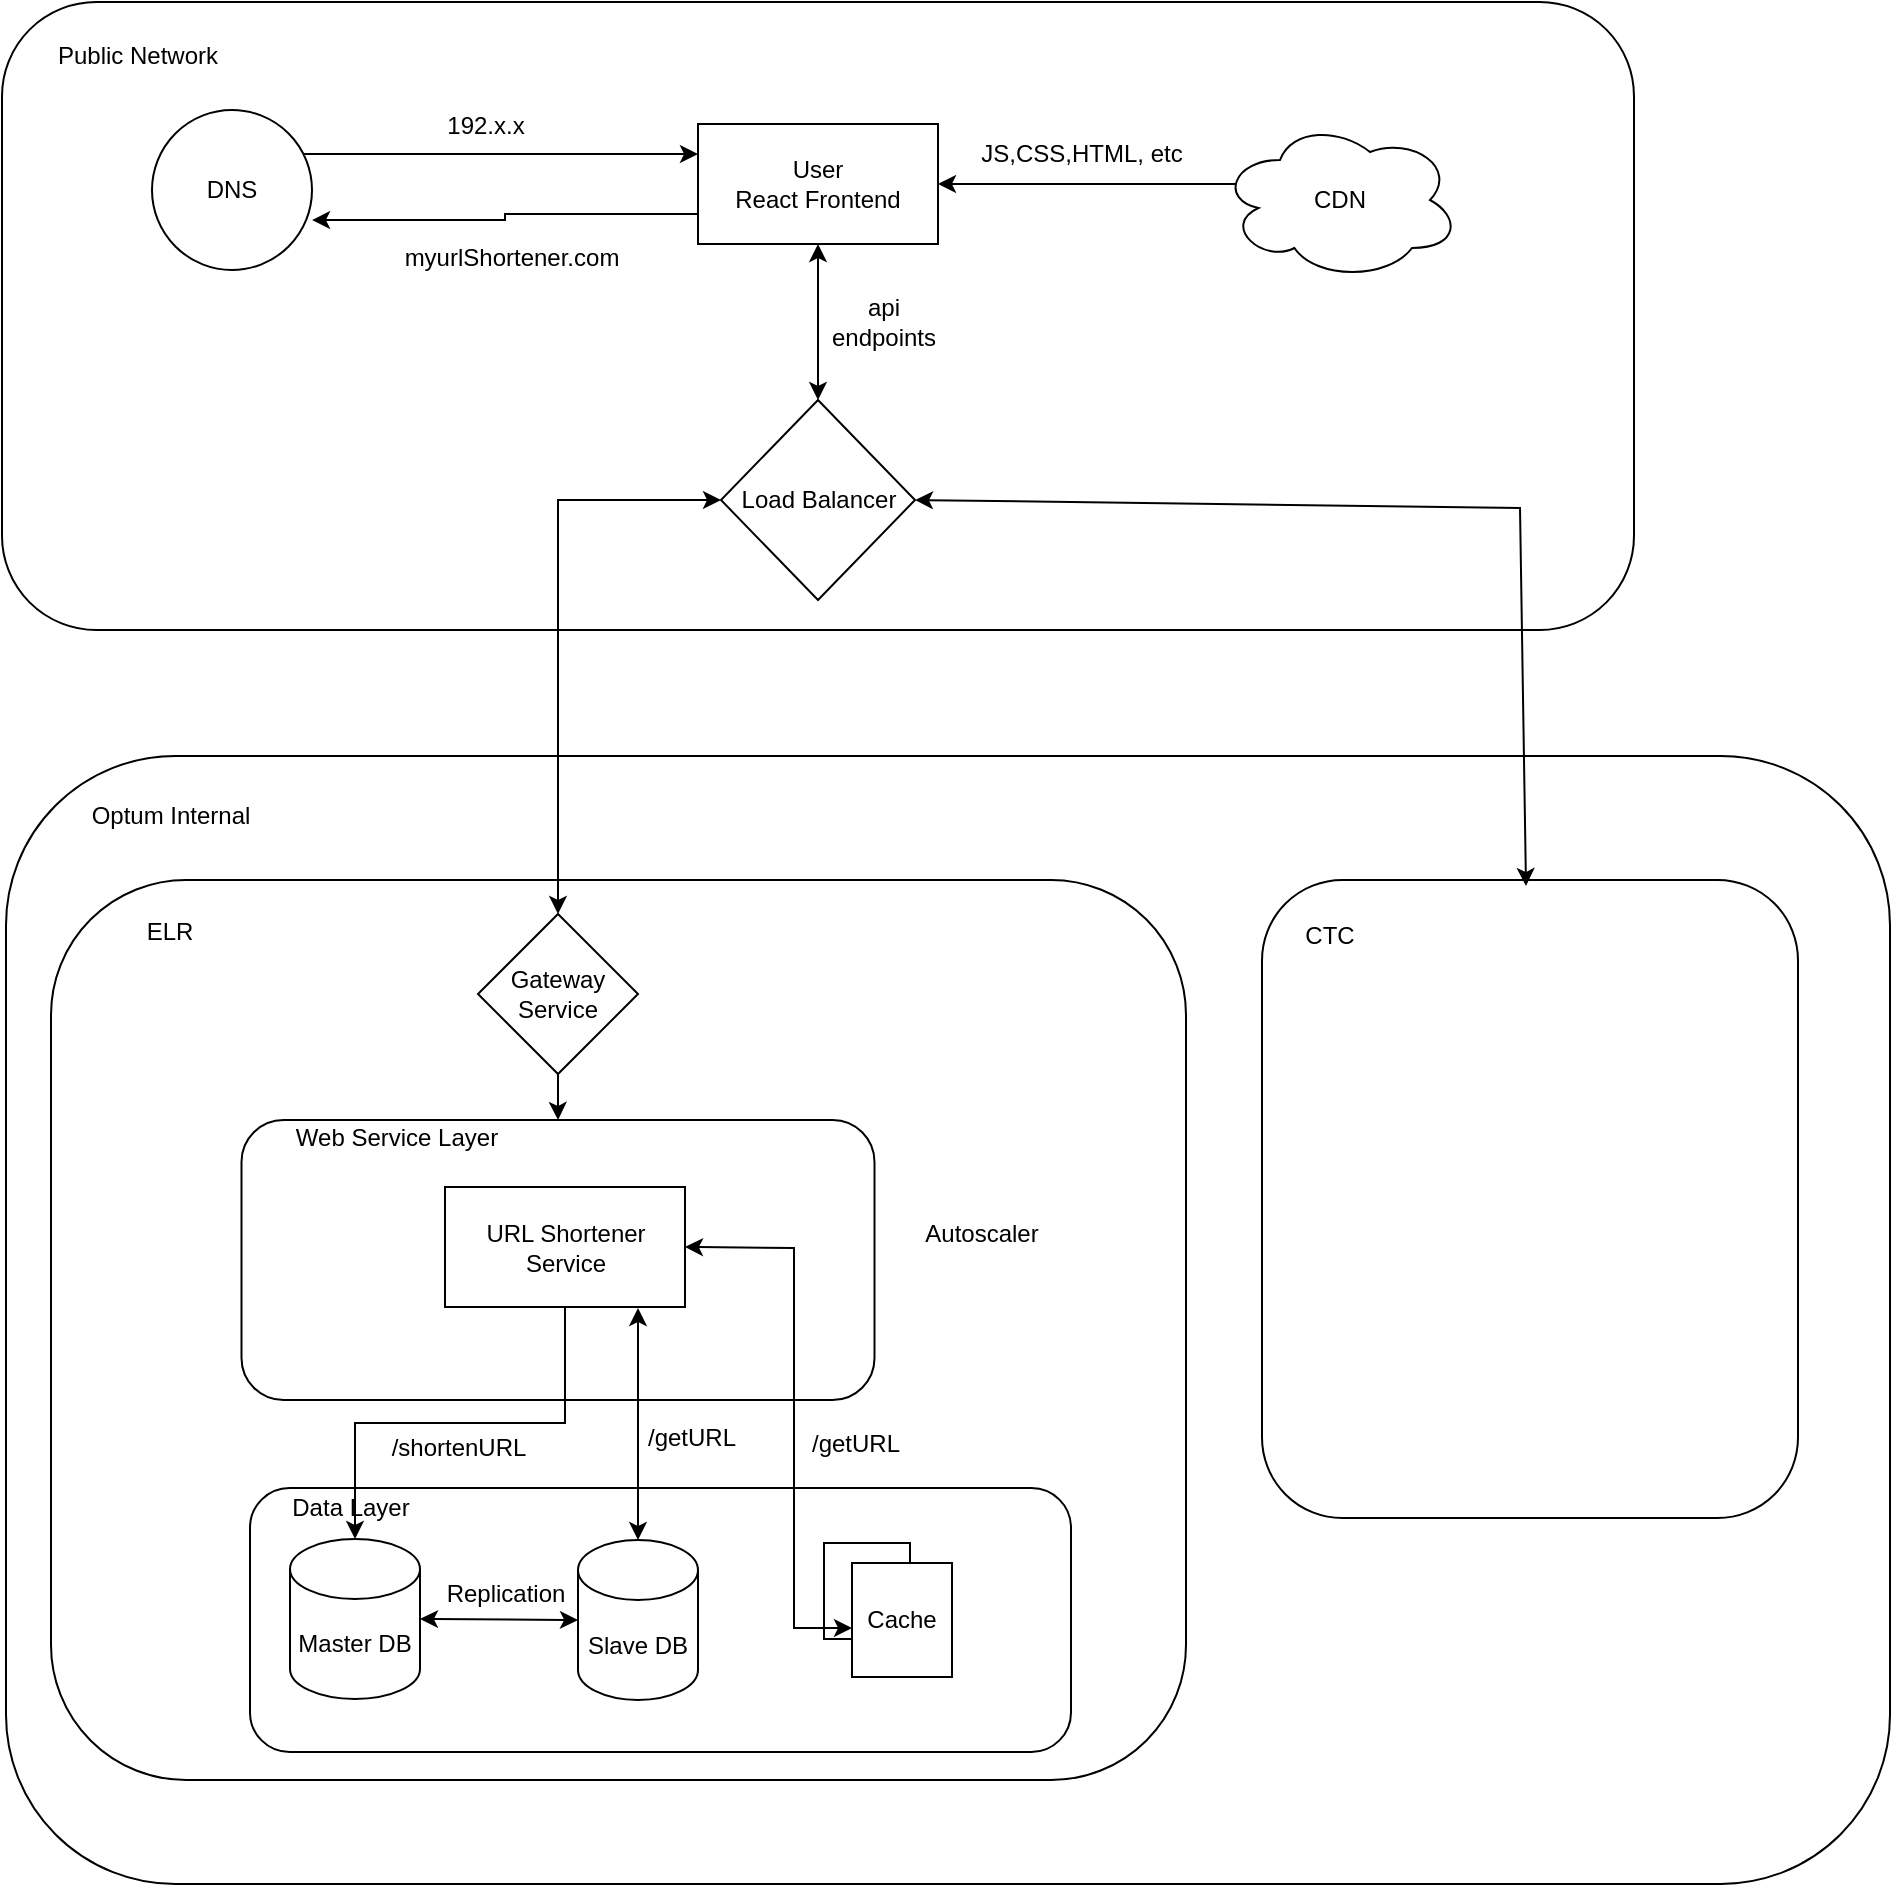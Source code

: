 <mxfile version="20.7.4" type="github"><diagram id="4b0vYGQstwx_5PfyLFoz" name="Page-1"><mxGraphModel dx="2074" dy="1124" grid="0" gridSize="10" guides="1" tooltips="1" connect="1" arrows="1" fold="1" page="1" pageScale="1" pageWidth="1920" pageHeight="1200" math="0" shadow="0"><root><mxCell id="0"/><mxCell id="1" parent="0"/><mxCell id="jC7EhaZIsUAHHSYIZWLf-24" value="" style="rounded=1;whiteSpace=wrap;html=1;" parent="1" vertex="1"><mxGeometry x="309" y="398" width="942" height="564" as="geometry"/></mxCell><mxCell id="jC7EhaZIsUAHHSYIZWLf-22" value="" style="rounded=1;whiteSpace=wrap;html=1;" parent="1" vertex="1"><mxGeometry x="307" y="21" width="816" height="314" as="geometry"/></mxCell><mxCell id="jC7EhaZIsUAHHSYIZWLf-9" style="edgeStyle=orthogonalEdgeStyle;rounded=0;orthogonalLoop=1;jettySize=auto;html=1;exitX=1;exitY=0;exitDx=0;exitDy=0;entryX=0;entryY=0.25;entryDx=0;entryDy=0;" parent="1" source="jC7EhaZIsUAHHSYIZWLf-2" target="jC7EhaZIsUAHHSYIZWLf-4" edge="1"><mxGeometry relative="1" as="geometry"><Array as="points"><mxPoint x="450" y="97"/><mxPoint x="647" y="97"/></Array></mxGeometry></mxCell><mxCell id="jC7EhaZIsUAHHSYIZWLf-2" value="DNS" style="ellipse;whiteSpace=wrap;html=1;aspect=fixed;" parent="1" vertex="1"><mxGeometry x="382" y="75" width="80" height="80" as="geometry"/></mxCell><mxCell id="jC7EhaZIsUAHHSYIZWLf-7" style="edgeStyle=orthogonalEdgeStyle;rounded=0;orthogonalLoop=1;jettySize=auto;html=1;exitX=0;exitY=0.75;exitDx=0;exitDy=0;entryX=1;entryY=0.688;entryDx=0;entryDy=0;entryPerimeter=0;" parent="1" source="jC7EhaZIsUAHHSYIZWLf-4" target="jC7EhaZIsUAHHSYIZWLf-2" edge="1"><mxGeometry relative="1" as="geometry"/></mxCell><mxCell id="jC7EhaZIsUAHHSYIZWLf-4" value="User&lt;br&gt;React Frontend" style="rounded=0;whiteSpace=wrap;html=1;" parent="1" vertex="1"><mxGeometry x="655" y="82" width="120" height="60" as="geometry"/></mxCell><mxCell id="jC7EhaZIsUAHHSYIZWLf-8" value="myurlShortener.com" style="text;html=1;strokeColor=none;fillColor=none;align=center;verticalAlign=middle;whiteSpace=wrap;rounded=0;" parent="1" vertex="1"><mxGeometry x="532" y="134" width="60" height="30" as="geometry"/></mxCell><mxCell id="jC7EhaZIsUAHHSYIZWLf-10" value="192.x.x" style="text;html=1;strokeColor=none;fillColor=none;align=center;verticalAlign=middle;whiteSpace=wrap;rounded=0;" parent="1" vertex="1"><mxGeometry x="519" y="68" width="60" height="30" as="geometry"/></mxCell><mxCell id="jC7EhaZIsUAHHSYIZWLf-13" style="edgeStyle=orthogonalEdgeStyle;rounded=0;orthogonalLoop=1;jettySize=auto;html=1;exitX=0.07;exitY=0.4;exitDx=0;exitDy=0;exitPerimeter=0;entryX=1;entryY=0.5;entryDx=0;entryDy=0;" parent="1" source="jC7EhaZIsUAHHSYIZWLf-11" target="jC7EhaZIsUAHHSYIZWLf-4" edge="1"><mxGeometry relative="1" as="geometry"/></mxCell><mxCell id="jC7EhaZIsUAHHSYIZWLf-11" value="CDN" style="ellipse;shape=cloud;whiteSpace=wrap;html=1;" parent="1" vertex="1"><mxGeometry x="916" y="80" width="120" height="80" as="geometry"/></mxCell><mxCell id="jC7EhaZIsUAHHSYIZWLf-14" value="JS,CSS,HTML, etc" style="text;html=1;strokeColor=none;fillColor=none;align=center;verticalAlign=middle;whiteSpace=wrap;rounded=0;" parent="1" vertex="1"><mxGeometry x="795" y="82" width="104" height="30" as="geometry"/></mxCell><mxCell id="jC7EhaZIsUAHHSYIZWLf-15" value="Load Balancer" style="rhombus;whiteSpace=wrap;html=1;" parent="1" vertex="1"><mxGeometry x="666.5" y="220" width="97" height="100" as="geometry"/></mxCell><mxCell id="jC7EhaZIsUAHHSYIZWLf-20" value="api endpoints" style="text;html=1;strokeColor=none;fillColor=none;align=center;verticalAlign=middle;whiteSpace=wrap;rounded=0;" parent="1" vertex="1"><mxGeometry x="718" y="166" width="60" height="30" as="geometry"/></mxCell><mxCell id="jC7EhaZIsUAHHSYIZWLf-23" value="Public Network" style="text;html=1;strokeColor=none;fillColor=none;align=center;verticalAlign=middle;whiteSpace=wrap;rounded=0;" parent="1" vertex="1"><mxGeometry x="329" y="33" width="92" height="30" as="geometry"/></mxCell><mxCell id="jC7EhaZIsUAHHSYIZWLf-25" value="Optum Internal" style="text;html=1;strokeColor=none;fillColor=none;align=center;verticalAlign=middle;whiteSpace=wrap;rounded=0;" parent="1" vertex="1"><mxGeometry x="345" y="413" width="93" height="30" as="geometry"/></mxCell><mxCell id="jC7EhaZIsUAHHSYIZWLf-26" value="" style="rounded=1;whiteSpace=wrap;html=1;" parent="1" vertex="1"><mxGeometry x="331.5" y="460" width="567.5" height="450" as="geometry"/></mxCell><mxCell id="jC7EhaZIsUAHHSYIZWLf-27" value="" style="rounded=1;whiteSpace=wrap;html=1;" parent="1" vertex="1"><mxGeometry x="937" y="460" width="268" height="319" as="geometry"/></mxCell><mxCell id="jC7EhaZIsUAHHSYIZWLf-28" value="ELR" style="text;html=1;strokeColor=none;fillColor=none;align=center;verticalAlign=middle;whiteSpace=wrap;rounded=0;" parent="1" vertex="1"><mxGeometry x="361" y="471" width="60" height="30" as="geometry"/></mxCell><mxCell id="jC7EhaZIsUAHHSYIZWLf-29" value="CTC" style="text;html=1;strokeColor=none;fillColor=none;align=center;verticalAlign=middle;whiteSpace=wrap;rounded=0;" parent="1" vertex="1"><mxGeometry x="941" y="473" width="60" height="30" as="geometry"/></mxCell><mxCell id="jC7EhaZIsUAHHSYIZWLf-31" value="Gateway Service" style="rhombus;whiteSpace=wrap;html=1;" parent="1" vertex="1"><mxGeometry x="545" y="477" width="80" height="80" as="geometry"/></mxCell><mxCell id="jC7EhaZIsUAHHSYIZWLf-35" value="" style="rounded=1;whiteSpace=wrap;html=1;" parent="1" vertex="1"><mxGeometry x="426.75" y="580" width="316.5" height="140" as="geometry"/></mxCell><mxCell id="jC7EhaZIsUAHHSYIZWLf-36" value="Web Service Layer" style="text;html=1;strokeColor=none;fillColor=none;align=center;verticalAlign=middle;whiteSpace=wrap;rounded=0;" parent="1" vertex="1"><mxGeometry x="431" y="573.5" width="147" height="30" as="geometry"/></mxCell><mxCell id="jC7EhaZIsUAHHSYIZWLf-37" value="URL Shortener Service" style="rounded=0;whiteSpace=wrap;html=1;" parent="1" vertex="1"><mxGeometry x="528.5" y="613.5" width="120" height="60" as="geometry"/></mxCell><mxCell id="jC7EhaZIsUAHHSYIZWLf-38" value="Autoscaler" style="text;html=1;strokeColor=none;fillColor=none;align=center;verticalAlign=middle;whiteSpace=wrap;rounded=0;" parent="1" vertex="1"><mxGeometry x="767" y="622" width="60" height="30" as="geometry"/></mxCell><mxCell id="jC7EhaZIsUAHHSYIZWLf-39" value="" style="rounded=1;whiteSpace=wrap;html=1;" parent="1" vertex="1"><mxGeometry x="431" y="764" width="410.5" height="132" as="geometry"/></mxCell><mxCell id="jC7EhaZIsUAHHSYIZWLf-40" value="Data Layer" style="text;html=1;strokeColor=none;fillColor=none;align=center;verticalAlign=middle;whiteSpace=wrap;rounded=0;" parent="1" vertex="1"><mxGeometry x="438" y="759" width="87" height="30" as="geometry"/></mxCell><mxCell id="jC7EhaZIsUAHHSYIZWLf-41" value="Master DB" style="shape=cylinder3;whiteSpace=wrap;html=1;boundedLbl=1;backgroundOutline=1;size=15;" parent="1" vertex="1"><mxGeometry x="451" y="789.5" width="65" height="80" as="geometry"/></mxCell><mxCell id="jC7EhaZIsUAHHSYIZWLf-42" value="Slave DB" style="shape=cylinder3;whiteSpace=wrap;html=1;boundedLbl=1;backgroundOutline=1;size=15;" parent="1" vertex="1"><mxGeometry x="595" y="790" width="60" height="80" as="geometry"/></mxCell><mxCell id="jC7EhaZIsUAHHSYIZWLf-43" value="" style="endArrow=classic;startArrow=classic;html=1;rounded=0;entryX=0;entryY=0.5;entryDx=0;entryDy=0;entryPerimeter=0;exitX=1;exitY=0.5;exitDx=0;exitDy=0;exitPerimeter=0;" parent="1" source="jC7EhaZIsUAHHSYIZWLf-41" target="jC7EhaZIsUAHHSYIZWLf-42" edge="1"><mxGeometry width="50" height="50" relative="1" as="geometry"><mxPoint x="517" y="839" as="sourcePoint"/><mxPoint x="567" y="789" as="targetPoint"/></mxGeometry></mxCell><mxCell id="jC7EhaZIsUAHHSYIZWLf-45" style="edgeStyle=orthogonalEdgeStyle;rounded=0;orthogonalLoop=1;jettySize=auto;html=1;exitX=0.5;exitY=1;exitDx=0;exitDy=0;" parent="1" source="jC7EhaZIsUAHHSYIZWLf-37" target="jC7EhaZIsUAHHSYIZWLf-41" edge="1"><mxGeometry relative="1" as="geometry"/></mxCell><mxCell id="jC7EhaZIsUAHHSYIZWLf-46" value="/shortenURL" style="text;html=1;strokeColor=none;fillColor=none;align=center;verticalAlign=middle;whiteSpace=wrap;rounded=0;" parent="1" vertex="1"><mxGeometry x="487" y="729" width="97" height="30" as="geometry"/></mxCell><mxCell id="jC7EhaZIsUAHHSYIZWLf-47" value="" style="rounded=0;whiteSpace=wrap;html=1;" parent="1" vertex="1"><mxGeometry x="718" y="791.5" width="43" height="48" as="geometry"/></mxCell><mxCell id="jC7EhaZIsUAHHSYIZWLf-48" value="Cache" style="rounded=0;whiteSpace=wrap;html=1;" parent="1" vertex="1"><mxGeometry x="732" y="801.5" width="50" height="57" as="geometry"/></mxCell><mxCell id="jC7EhaZIsUAHHSYIZWLf-50" value="/getURL" style="text;html=1;strokeColor=none;fillColor=none;align=center;verticalAlign=middle;whiteSpace=wrap;rounded=0;" parent="1" vertex="1"><mxGeometry x="703.5" y="727" width="60" height="30" as="geometry"/></mxCell><mxCell id="jC7EhaZIsUAHHSYIZWLf-52" value="/getURL" style="text;html=1;strokeColor=none;fillColor=none;align=center;verticalAlign=middle;whiteSpace=wrap;rounded=0;" parent="1" vertex="1"><mxGeometry x="622" y="724" width="60" height="30" as="geometry"/></mxCell><mxCell id="jC7EhaZIsUAHHSYIZWLf-53" style="edgeStyle=orthogonalEdgeStyle;rounded=0;orthogonalLoop=1;jettySize=auto;html=1;exitX=0.5;exitY=1;exitDx=0;exitDy=0;" parent="1" source="jC7EhaZIsUAHHSYIZWLf-31" target="jC7EhaZIsUAHHSYIZWLf-35" edge="1"><mxGeometry relative="1" as="geometry"/></mxCell><mxCell id="jC7EhaZIsUAHHSYIZWLf-54" value="" style="endArrow=classic;startArrow=classic;html=1;rounded=0;entryX=1;entryY=0.5;entryDx=0;entryDy=0;" parent="1" target="jC7EhaZIsUAHHSYIZWLf-37" edge="1"><mxGeometry width="50" height="50" relative="1" as="geometry"><mxPoint x="732" y="834" as="sourcePoint"/><mxPoint x="718" y="691" as="targetPoint"/><Array as="points"><mxPoint x="703" y="834"/><mxPoint x="703" y="644"/></Array></mxGeometry></mxCell><mxCell id="jC7EhaZIsUAHHSYIZWLf-55" value="" style="endArrow=classic;startArrow=classic;html=1;rounded=0;exitX=0.5;exitY=0;exitDx=0;exitDy=0;exitPerimeter=0;" parent="1" source="jC7EhaZIsUAHHSYIZWLf-42" edge="1"><mxGeometry width="50" height="50" relative="1" as="geometry"><mxPoint x="598.5" y="789" as="sourcePoint"/><mxPoint x="625" y="674" as="targetPoint"/></mxGeometry></mxCell><mxCell id="jC7EhaZIsUAHHSYIZWLf-56" value="" style="endArrow=classic;startArrow=classic;html=1;rounded=0;entryX=0.5;entryY=1;entryDx=0;entryDy=0;exitX=0.5;exitY=0;exitDx=0;exitDy=0;" parent="1" source="jC7EhaZIsUAHHSYIZWLf-15" target="jC7EhaZIsUAHHSYIZWLf-4" edge="1"><mxGeometry width="50" height="50" relative="1" as="geometry"><mxPoint x="708" y="220" as="sourcePoint"/><mxPoint x="758" y="170" as="targetPoint"/></mxGeometry></mxCell><mxCell id="jC7EhaZIsUAHHSYIZWLf-57" value="" style="endArrow=classic;startArrow=classic;html=1;rounded=0;exitX=0.5;exitY=0;exitDx=0;exitDy=0;entryX=0;entryY=0.5;entryDx=0;entryDy=0;" parent="1" source="jC7EhaZIsUAHHSYIZWLf-31" target="jC7EhaZIsUAHHSYIZWLf-15" edge="1"><mxGeometry width="50" height="50" relative="1" as="geometry"><mxPoint x="575" y="398" as="sourcePoint"/><mxPoint x="625" y="348" as="targetPoint"/><Array as="points"><mxPoint x="585" y="270"/></Array></mxGeometry></mxCell><mxCell id="jC7EhaZIsUAHHSYIZWLf-58" value="" style="endArrow=classic;startArrow=classic;html=1;rounded=0;exitX=1;exitY=0.5;exitDx=0;exitDy=0;" parent="1" source="jC7EhaZIsUAHHSYIZWLf-15" edge="1"><mxGeometry width="50" height="50" relative="1" as="geometry"><mxPoint x="815" y="276" as="sourcePoint"/><mxPoint x="1069" y="463" as="targetPoint"/><Array as="points"><mxPoint x="1066" y="274"/></Array></mxGeometry></mxCell><mxCell id="jC7EhaZIsUAHHSYIZWLf-59" value="Replication" style="text;html=1;strokeColor=none;fillColor=none;align=center;verticalAlign=middle;whiteSpace=wrap;rounded=0;" parent="1" vertex="1"><mxGeometry x="528.5" y="801.5" width="60" height="30" as="geometry"/></mxCell></root></mxGraphModel></diagram></mxfile>